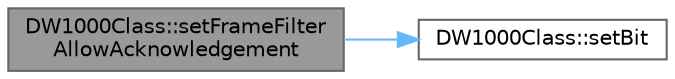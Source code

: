 digraph "DW1000Class::setFrameFilterAllowAcknowledgement"
{
 // LATEX_PDF_SIZE
  bgcolor="transparent";
  edge [fontname=Helvetica,fontsize=10,labelfontname=Helvetica,labelfontsize=10];
  node [fontname=Helvetica,fontsize=10,shape=box,height=0.2,width=0.4];
  rankdir="LR";
  Node1 [id="Node000001",label="DW1000Class::setFrameFilter\lAllowAcknowledgement",height=0.2,width=0.4,color="gray40", fillcolor="grey60", style="filled", fontcolor="black",tooltip=" "];
  Node1 -> Node2 [id="edge1_Node000001_Node000002",color="steelblue1",style="solid",tooltip=" "];
  Node2 [id="Node000002",label="DW1000Class::setBit",height=0.2,width=0.4,color="grey40", fillcolor="white", style="filled",URL="$class_d_w1000_class.html#a14b341e885a725909445c2a28b1efdfa",tooltip=" "];
}
